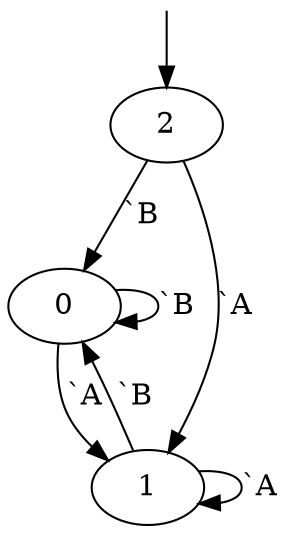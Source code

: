 digraph automaton
{
  __INVISIBLE_NODE_0__ [label= "", shape=none,height=.0,width=.0] ;
  __INVISIBLE_NODE_0__ -> 2 ;
  0 -> 0 [label="`B"] ;
  0 -> 1 [label="`A"] ;
  1 -> 0 [label="`B"] ;
  1 -> 1 [label="`A"] ;
  2 -> 0 [label="`B"] ;
  2 -> 1 [label="`A"] ;
}